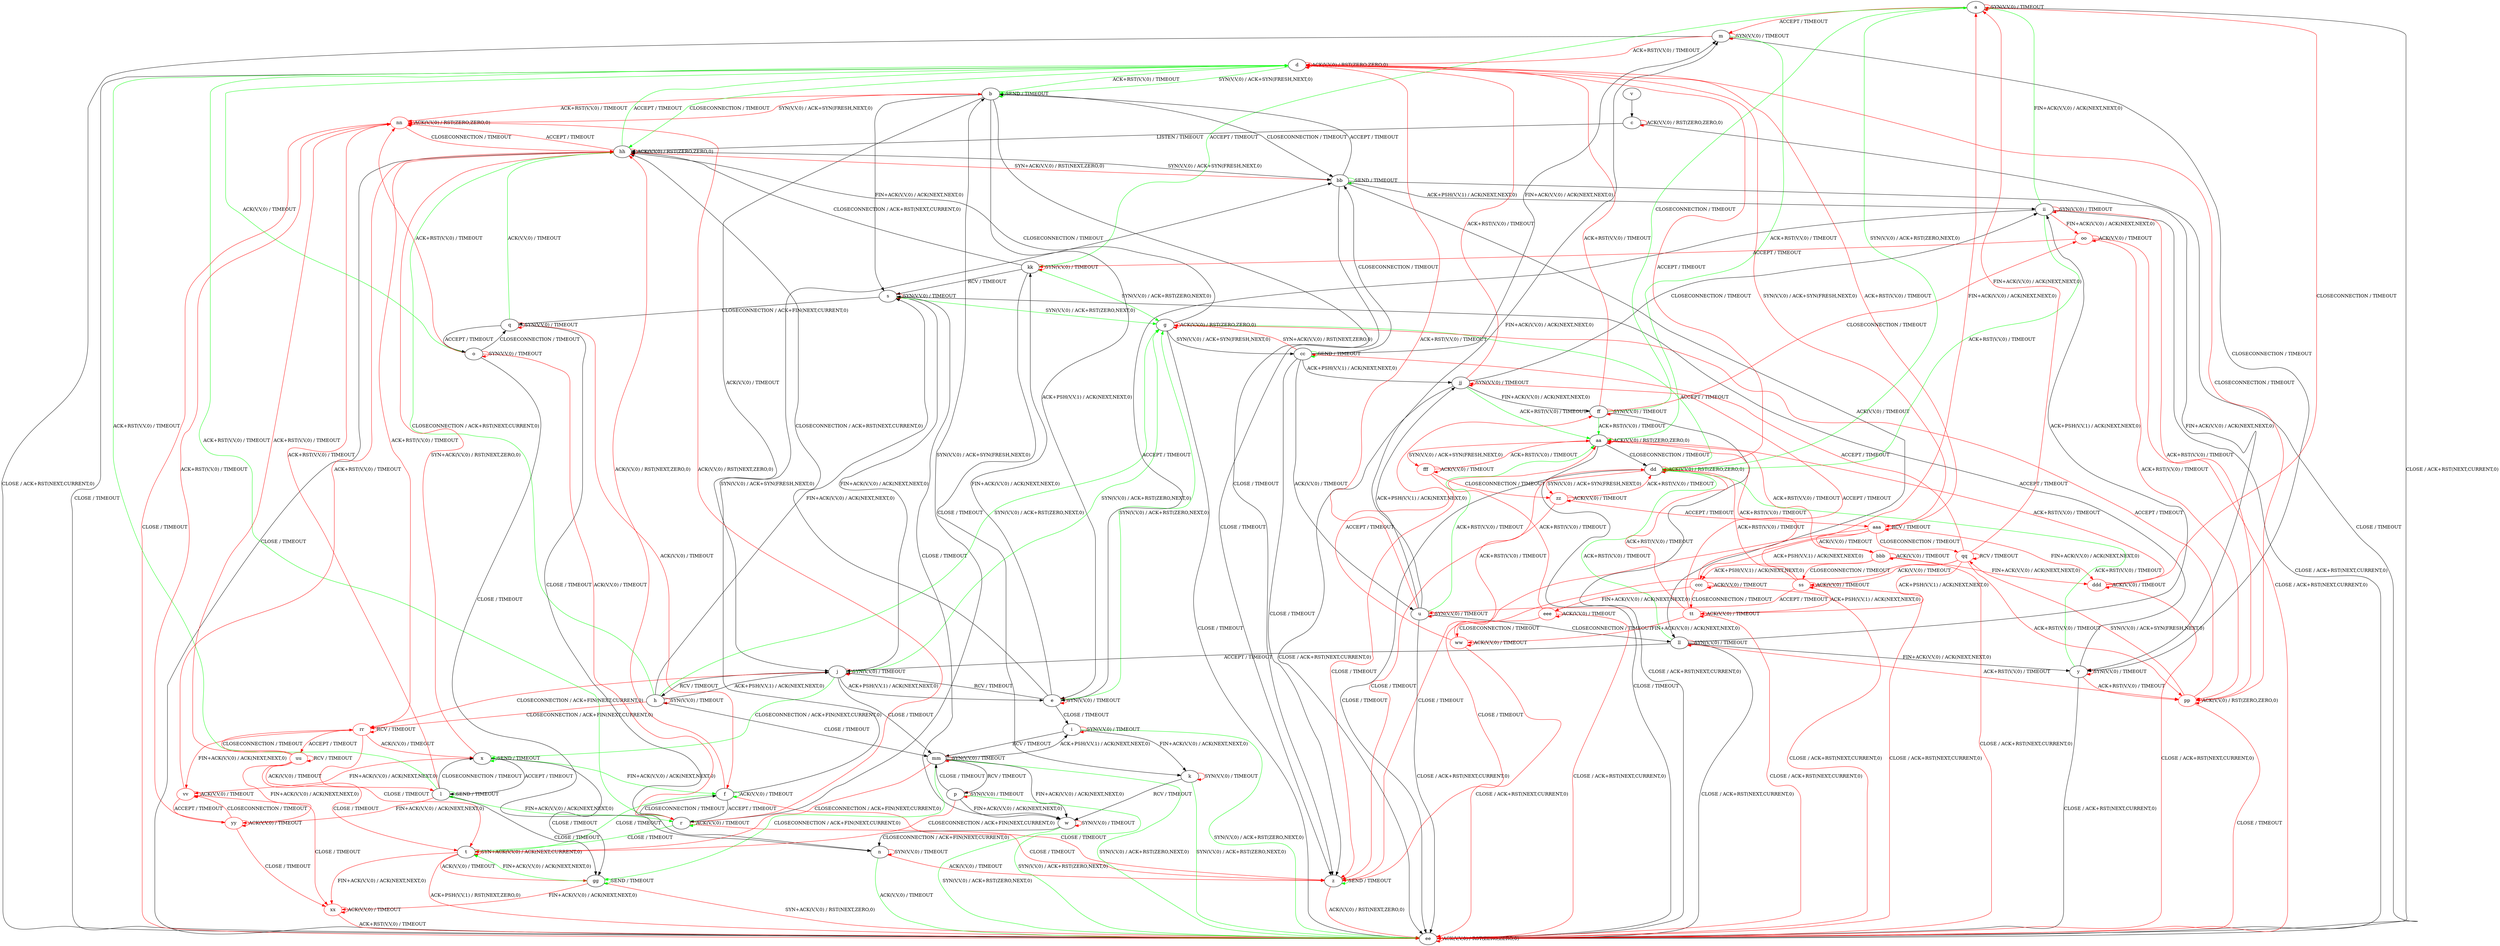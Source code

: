 digraph "" {
	graph ["Incoming time"=77.27739310264587,
		"Outgoing time"=78.66522669792175,
		Output="{'States': 58, 'Transitions': 871, 'Filename': '../results/tcp/TCP_Linux_Server-TCP_Windows8_Server-z3-2.dot'}",
		Reference="{'States': 58, 'Transitions': 685, 'Filename': '../subjects/tcp/TCP_Linux_Server.dot'}",
		Solver=z3,
		Updated="{'States': 39, 'Transitions': 495, 'Filename': '../subjects/tcp/TCP_Windows8_Server.dot'}",
		"f-measure"=0.5237288135593221,
		precision=0.6242424242424243,
		recall=0.4510948905109489
	];
	a -> a [key=0,
	color=red,
	label="SYN(V,V,0) / TIMEOUT"];
a -> m [key=0,
color=red,
label="ACCEPT / TIMEOUT"];
a -> dd [key=0,
color=green,
label="SYN(V,V,0) / ACK+RST(ZERO,NEXT,0)"];
a -> ee [key=0,
label="CLOSE / ACK+RST(NEXT,CURRENT,0)"];
a -> kk [key=0,
color=green,
label="ACCEPT / TIMEOUT"];
b -> b [key=0,
color=green,
label="SEND / TIMEOUT"];
b -> d [key=0,
color=green,
label="ACK+RST(V,V,0) / TIMEOUT"];
b -> e [key=0,
label="ACK+PSH(V,V,1) / ACK(NEXT,NEXT,0)"];
b -> j [key=0,
label="ACK(V,V,0) / TIMEOUT"];
b -> s [key=0,
label="FIN+ACK(V,V,0) / ACK(NEXT,NEXT,0)"];
b -> z [key=0,
label="CLOSE / TIMEOUT"];
b -> bb [key=0,
label="CLOSECONNECTION / TIMEOUT"];
nn [color=red];
b -> nn [key=0,
color=red,
label="ACK+RST(V,V,0) / TIMEOUT"];
c -> c [key=0,
color=red,
label="ACK(V,V,0) / RST(ZERO,ZERO,0)"];
c -> ee [key=0,
label="CLOSE / TIMEOUT"];
c -> hh [key=0,
label="LISTEN / TIMEOUT"];
d -> b [key=0,
color=green,
label="SYN(V,V,0) / ACK+SYN(FRESH,NEXT,0)"];
d -> d [key=0,
color=red,
label="ACK(V,V,0) / RST(ZERO,ZERO,0)"];
d -> ee [key=0,
label="CLOSE / TIMEOUT"];
d -> hh [key=0,
color=green,
label="CLOSECONNECTION / TIMEOUT"];
pp [color=red];
d -> pp [key=0,
color=red,
label="CLOSECONNECTION / TIMEOUT"];
aaa [color=red];
d -> aaa [key=0,
color=red,
label="SYN(V,V,0) / ACK+SYN(FRESH,NEXT,0)"];
e -> e [key=0,
color=red,
label="SYN(V,V,0) / TIMEOUT"];
e -> g [key=0,
color=green,
label="SYN(V,V,0) / ACK+RST(ZERO,NEXT,0)"];
e -> i [key=0,
label="CLOSE / TIMEOUT"];
e -> j [key=0,
label="RCV / TIMEOUT"];
e -> hh [key=0,
label="CLOSECONNECTION / ACK+RST(NEXT,CURRENT,0)"];
e -> kk [key=0,
label="FIN+ACK(V,V,0) / ACK(NEXT,NEXT,0)"];
f -> f [key=0,
color=green,
label="ACK(V,V,0) / TIMEOUT"];
f -> r [key=0,
label="ACCEPT / TIMEOUT"];
f -> t [key=0,
color=green,
label="CLOSE / TIMEOUT"];
f -> z [key=0,
color=red,
label="CLOSE / TIMEOUT"];
f -> bb [key=0,
label="SYN(V,V,0) / ACK+SYN(FRESH,NEXT,0)"];
f -> hh [key=0,
color=red,
label="ACK(V,V,0) / RST(NEXT,ZERO,0)"];
g -> g [key=0,
color=red,
label="ACK(V,V,0) / RST(ZERO,ZERO,0)"];
g -> cc [key=0,
label="SYN(V,V,0) / ACK+SYN(FRESH,NEXT,0)"];
g -> ee [key=0,
label="CLOSE / TIMEOUT"];
g -> hh [key=0,
label="CLOSECONNECTION / TIMEOUT"];
h -> g [key=0,
color=green,
label="SYN(V,V,0) / ACK+RST(ZERO,NEXT,0)"];
h -> h [key=0,
color=red,
label="SYN(V,V,0) / TIMEOUT"];
h -> j [key=0,
label="ACK+PSH(V,V,1) / ACK(NEXT,NEXT,0)"];
h -> s [key=0,
label="FIN+ACK(V,V,0) / ACK(NEXT,NEXT,0)"];
h -> hh [key=0,
color=green,
label="CLOSECONNECTION / ACK+RST(NEXT,CURRENT,0)"];
h -> mm [key=0,
label="CLOSE / TIMEOUT"];
rr [color=red];
h -> rr [key=0,
color=red,
label="CLOSECONNECTION / ACK+FIN(NEXT,CURRENT,0)"];
i -> i [key=0,
color=red,
label="SYN(V,V,0) / TIMEOUT"];
i -> k [key=0,
label="FIN+ACK(V,V,0) / ACK(NEXT,NEXT,0)"];
i -> ee [key=0,
color=green,
label="SYN(V,V,0) / ACK+RST(ZERO,NEXT,0)"];
i -> mm [key=0,
label="RCV / TIMEOUT"];
j -> e [key=0,
label="ACK+PSH(V,V,1) / ACK(NEXT,NEXT,0)"];
j -> g [key=0,
color=green,
label="SYN(V,V,0) / ACK+RST(ZERO,NEXT,0)"];
j -> h [key=0,
label="RCV / TIMEOUT"];
j -> j [key=0,
color=red,
label="SYN(V,V,0) / TIMEOUT"];
j -> s [key=0,
label="FIN+ACK(V,V,0) / ACK(NEXT,NEXT,0)"];
j -> x [key=0,
color=green,
label="CLOSECONNECTION / ACK+FIN(NEXT,CURRENT,0)"];
j -> mm [key=0,
label="CLOSE / TIMEOUT"];
j -> rr [key=0,
color=red,
label="CLOSECONNECTION / ACK+FIN(NEXT,CURRENT,0)"];
k -> k [key=0,
color=red,
label="SYN(V,V,0) / TIMEOUT"];
k -> w [key=0,
label="RCV / TIMEOUT"];
k -> ee [key=0,
color=green,
label="SYN(V,V,0) / ACK+RST(ZERO,NEXT,0)"];
l -> d [key=0,
color=green,
label="ACK+RST(V,V,0) / TIMEOUT"];
l -> l [key=0,
color=green,
label="SEND / TIMEOUT"];
l -> r [key=0,
color=green,
label="FIN+ACK(V,V,0) / ACK(NEXT,NEXT,0)"];
l -> x [key=0,
label="CLOSECONNECTION / TIMEOUT"];
l -> gg [key=0,
label="CLOSE / TIMEOUT"];
l -> nn [key=0,
color=red,
label="ACK+RST(V,V,0) / TIMEOUT"];
yy [color=red];
l -> yy [key=0,
color=red,
label="FIN+ACK(V,V,0) / ACK(NEXT,NEXT,0)"];
m -> d [key=0,
color=red,
label="ACK+RST(V,V,0) / TIMEOUT"];
m -> m [key=0,
color=red,
label="SYN(V,V,0) / TIMEOUT"];
m -> y [key=0,
label="CLOSECONNECTION / TIMEOUT"];
m -> aa [key=0,
color=green,
label="ACK+RST(V,V,0) / TIMEOUT"];
m -> ee [key=0,
label="CLOSE / ACK+RST(NEXT,CURRENT,0)"];
n -> n [key=0,
color=red,
label="SYN(V,V,0) / TIMEOUT"];
n -> z [key=0,
color=red,
label="ACK(V,V,0) / TIMEOUT"];
n -> ee [key=0,
color=green,
label="ACK(V,V,0) / TIMEOUT"];
o -> d [key=0,
color=green,
label="ACK(V,V,0) / TIMEOUT"];
o -> n [key=0,
label="CLOSE / TIMEOUT"];
o -> o [key=0,
color=red,
label="SYN(V,V,0) / TIMEOUT"];
o -> q [key=0,
label="CLOSECONNECTION / TIMEOUT"];
o -> r [key=0,
color=red,
label="ACK(V,V,0) / TIMEOUT"];
o -> nn [key=0,
color=red,
label="ACK+RST(V,V,0) / TIMEOUT"];
p -> p [key=0,
color=red,
label="SYN(V,V,0) / TIMEOUT"];
p -> t [key=0,
color=red,
label="CLOSECONNECTION / ACK+FIN(NEXT,CURRENT,0)"];
p -> w [key=0,
label="FIN+ACK(V,V,0) / ACK(NEXT,NEXT,0)"];
p -> ee [key=0,
color=green,
label="SYN(V,V,0) / ACK+RST(ZERO,NEXT,0)"];
p -> mm [key=0,
label="CLOSE / TIMEOUT"];
q -> f [key=0,
color=red,
label="ACK(V,V,0) / TIMEOUT"];
q -> n [key=0,
label="CLOSE / TIMEOUT"];
q -> o [key=0,
label="ACCEPT / TIMEOUT"];
q -> q [key=0,
color=red,
label="SYN(V,V,0) / TIMEOUT"];
q -> hh [key=0,
color=green,
label="ACK(V,V,0) / TIMEOUT"];
r -> b [key=0,
label="SYN(V,V,0) / ACK+SYN(FRESH,NEXT,0)"];
r -> d [key=0,
color=green,
label="ACK+RST(V,V,0) / TIMEOUT"];
r -> f [key=0,
label="CLOSECONNECTION / TIMEOUT"];
r -> r [key=0,
color=green,
label="ACK(V,V,0) / TIMEOUT"];
r -> t [key=0,
color=green,
label="CLOSE / TIMEOUT"];
r -> z [key=0,
color=red,
label="CLOSE / TIMEOUT"];
r -> nn [key=0,
color=red,
label="ACK(V,V,0) / RST(NEXT,ZERO,0)"];
s -> g [key=0,
color=green,
label="SYN(V,V,0) / ACK+RST(ZERO,NEXT,0)"];
s -> q [key=0,
label="CLOSECONNECTION / ACK+FIN(NEXT,CURRENT,0)"];
s -> s [key=0,
color=red,
label="SYN(V,V,0) / TIMEOUT"];
s -> w [key=0,
label="CLOSE / TIMEOUT"];
t -> t [key=0,
color=red,
label="SYN+ACK(V,V,0) / ACK(NEXT,CURRENT,0)"];
t -> ee [key=0,
color=red,
label="ACK+PSH(V,V,1) / RST(NEXT,ZERO,0)"];
t -> gg [key=0,
color=red,
label="ACK(V,V,0) / TIMEOUT"];
xx [color=red];
t -> xx [key=0,
color=red,
label="FIN+ACK(V,V,0) / ACK(NEXT,NEXT,0)"];
u -> d [key=0,
color=red,
label="ACK+RST(V,V,0) / TIMEOUT"];
u -> m [key=0,
label="FIN+ACK(V,V,0) / ACK(NEXT,NEXT,0)"];
u -> u [key=0,
color=red,
label="SYN(V,V,0) / TIMEOUT"];
u -> aa [key=0,
color=green,
label="ACK+RST(V,V,0) / TIMEOUT"];
u -> ee [key=0,
label="CLOSE / ACK+RST(NEXT,CURRENT,0)"];
u -> jj [key=0,
label="ACK+PSH(V,V,1) / ACK(NEXT,NEXT,0)"];
u -> ll [key=0,
label="CLOSECONNECTION / TIMEOUT"];
v -> c [key=0];
w -> n [key=0,
label="CLOSECONNECTION / ACK+FIN(NEXT,CURRENT,0)"];
w -> w [key=0,
color=red,
label="SYN(V,V,0) / TIMEOUT"];
w -> ee [key=0,
color=green,
label="SYN(V,V,0) / ACK+RST(ZERO,NEXT,0)"];
x -> f [key=0,
color=green,
label="FIN+ACK(V,V,0) / ACK(NEXT,NEXT,0)"];
x -> l [key=0,
label="ACCEPT / TIMEOUT"];
x -> x [key=0,
color=green,
label="SEND / TIMEOUT"];
x -> gg [key=0,
label="CLOSE / TIMEOUT"];
x -> hh [key=0,
color=red,
label="SYN+ACK(V,V,0) / RST(NEXT,ZERO,0)"];
vv [color=red];
x -> vv [key=0,
color=red,
label="FIN+ACK(V,V,0) / ACK(NEXT,NEXT,0)"];
y -> s [key=0,
label="ACCEPT / TIMEOUT"];
y -> y [key=0,
color=red,
label="SYN(V,V,0) / TIMEOUT"];
y -> dd [key=0,
color=green,
label="ACK+RST(V,V,0) / TIMEOUT"];
y -> ee [key=0,
label="CLOSE / ACK+RST(NEXT,CURRENT,0)"];
y -> pp [key=0,
color=red,
label="ACK+RST(V,V,0) / TIMEOUT"];
z -> z [key=0,
color=green,
label="SEND / TIMEOUT"];
z -> ee [key=0,
color=red,
label="ACK(V,V,0) / RST(NEXT,ZERO,0)"];
aa -> aa [key=0,
color=red,
label="ACK(V,V,0) / RST(ZERO,ZERO,0)"];
aa -> dd [key=0,
label="CLOSECONNECTION / TIMEOUT"];
aa -> ee [key=0,
label="CLOSE / TIMEOUT"];
fff [color=red];
aa -> fff [key=0,
color=red,
label="SYN(V,V,0) / ACK+SYN(FRESH,NEXT,0)"];
bb -> b [key=0,
label="ACCEPT / TIMEOUT"];
bb -> y [key=0,
label="FIN+ACK(V,V,0) / ACK(NEXT,NEXT,0)"];
bb -> z [key=0,
label="CLOSE / TIMEOUT"];
bb -> bb [key=0,
color=green,
label="SEND / TIMEOUT"];
bb -> hh [key=0,
color=red,
label="SYN+ACK(V,V,0) / RST(NEXT,ZERO,0)"];
bb -> ii [key=0,
label="ACK+PSH(V,V,1) / ACK(NEXT,NEXT,0)"];
bb -> ll [key=0,
label="ACK(V,V,0) / TIMEOUT"];
cc -> g [key=0,
color=red,
label="SYN+ACK(V,V,0) / RST(NEXT,ZERO,0)"];
cc -> m [key=0,
label="FIN+ACK(V,V,0) / ACK(NEXT,NEXT,0)"];
cc -> u [key=0,
label="ACK(V,V,0) / TIMEOUT"];
cc -> z [key=0,
label="CLOSE / TIMEOUT"];
cc -> bb [key=0,
label="CLOSECONNECTION / TIMEOUT"];
cc -> cc [key=0,
color=green,
label="SEND / TIMEOUT"];
cc -> jj [key=0,
label="ACK+PSH(V,V,1) / ACK(NEXT,NEXT,0)"];
dd -> d [key=0,
color=red,
label="ACCEPT / TIMEOUT"];
dd -> g [key=0,
color=green,
label="ACCEPT / TIMEOUT"];
dd -> dd [key=0,
color=red,
label="ACK(V,V,0) / RST(ZERO,ZERO,0)"];
dd -> ee [key=0,
label="CLOSE / TIMEOUT"];
zz [color=red];
dd -> zz [key=0,
color=red,
label="SYN(V,V,0) / ACK+SYN(FRESH,NEXT,0)"];
ee -> ee [key=0,
color=red,
label="ACK(V,V,0) / RST(ZERO,ZERO,0)"];
ff -> a [key=0,
color=green,
label="CLOSECONNECTION / TIMEOUT"];
ff -> d [key=0,
color=red,
label="ACK+RST(V,V,0) / TIMEOUT"];
ff -> aa [key=0,
color=green,
label="ACK+RST(V,V,0) / TIMEOUT"];
ff -> ee [key=0,
label="CLOSE / ACK+RST(NEXT,CURRENT,0)"];
ff -> ff [key=0,
color=red,
label="SYN(V,V,0) / TIMEOUT"];
oo [color=red];
ff -> oo [key=0,
color=red,
label="CLOSECONNECTION / TIMEOUT"];
gg -> t [key=0,
color=green,
label="FIN+ACK(V,V,0) / ACK(NEXT,NEXT,0)"];
gg -> ee [key=0,
color=red,
label="SYN+ACK(V,V,0) / RST(NEXT,ZERO,0)"];
gg -> gg [key=0,
color=green,
label="SEND / TIMEOUT"];
gg -> xx [key=0,
color=red,
label="FIN+ACK(V,V,0) / ACK(NEXT,NEXT,0)"];
hh -> d [key=0,
color=green,
label="ACCEPT / TIMEOUT"];
hh -> bb [key=0,
label="SYN(V,V,0) / ACK+SYN(FRESH,NEXT,0)"];
hh -> ee [key=0,
label="CLOSE / TIMEOUT"];
hh -> hh [key=0,
color=red,
label="ACK(V,V,0) / RST(ZERO,ZERO,0)"];
hh -> nn [key=0,
color=red,
label="ACCEPT / TIMEOUT"];
ii -> a [key=0,
color=green,
label="FIN+ACK(V,V,0) / ACK(NEXT,NEXT,0)"];
ii -> e [key=0,
label="ACCEPT / TIMEOUT"];
ii -> dd [key=0,
color=green,
label="ACK+RST(V,V,0) / TIMEOUT"];
ii -> ee [key=0,
label="CLOSE / ACK+RST(NEXT,CURRENT,0)"];
ii -> ii [key=0,
color=red,
label="SYN(V,V,0) / TIMEOUT"];
ii -> oo [key=0,
color=red,
label="FIN+ACK(V,V,0) / ACK(NEXT,NEXT,0)"];
ii -> pp [key=0,
color=red,
label="ACK+RST(V,V,0) / TIMEOUT"];
jj -> d [key=0,
color=red,
label="ACK+RST(V,V,0) / TIMEOUT"];
jj -> aa [key=0,
color=green,
label="ACK+RST(V,V,0) / TIMEOUT"];
jj -> ee [key=0,
label="CLOSE / ACK+RST(NEXT,CURRENT,0)"];
jj -> ff [key=0,
label="FIN+ACK(V,V,0) / ACK(NEXT,NEXT,0)"];
jj -> ii [key=0,
label="CLOSECONNECTION / TIMEOUT"];
jj -> jj [key=0,
color=red,
label="SYN(V,V,0) / TIMEOUT"];
kk -> g [key=0,
color=green,
label="SYN(V,V,0) / ACK+RST(ZERO,NEXT,0)"];
kk -> k [key=0,
label="CLOSE / TIMEOUT"];
kk -> s [key=0,
label="RCV / TIMEOUT"];
kk -> hh [key=0,
label="CLOSECONNECTION / ACK+RST(NEXT,CURRENT,0)"];
kk -> kk [key=0,
color=red,
label="SYN(V,V,0) / TIMEOUT"];
ll -> j [key=0,
label="ACCEPT / TIMEOUT"];
ll -> y [key=0,
label="FIN+ACK(V,V,0) / ACK(NEXT,NEXT,0)"];
ll -> dd [key=0,
color=green,
label="ACK+RST(V,V,0) / TIMEOUT"];
ll -> ee [key=0,
label="CLOSE / ACK+RST(NEXT,CURRENT,0)"];
ll -> ii [key=0,
label="ACK+PSH(V,V,1) / ACK(NEXT,NEXT,0)"];
ll -> ll [key=0,
color=red,
label="SYN(V,V,0) / TIMEOUT"];
ll -> pp [key=0,
color=red,
label="ACK+RST(V,V,0) / TIMEOUT"];
mm -> i [key=0,
label="ACK+PSH(V,V,1) / ACK(NEXT,NEXT,0)"];
mm -> p [key=0,
label="RCV / TIMEOUT"];
mm -> t [key=0,
color=red,
label="CLOSECONNECTION / ACK+FIN(NEXT,CURRENT,0)"];
mm -> w [key=0,
label="FIN+ACK(V,V,0) / ACK(NEXT,NEXT,0)"];
mm -> ee [key=0,
color=green,
label="SYN(V,V,0) / ACK+RST(ZERO,NEXT,0)"];
mm -> gg [key=0,
color=green,
label="CLOSECONNECTION / ACK+FIN(NEXT,CURRENT,0)"];
mm -> mm [key=0,
color=red,
label="SYN(V,V,0) / TIMEOUT"];
nn -> b [key=0,
color=red,
label="SYN(V,V,0) / ACK+SYN(FRESH,NEXT,0)"];
nn -> ee [key=0,
color=red,
label="CLOSE / TIMEOUT"];
nn -> hh [key=0,
color=red,
label="CLOSECONNECTION / TIMEOUT"];
nn -> nn [key=0,
color=red,
label="ACK(V,V,0) / RST(ZERO,ZERO,0)"];
oo -> ee [key=0,
color=red,
label="CLOSE / ACK+RST(NEXT,CURRENT,0)"];
oo -> kk [key=0,
color=red,
label="ACCEPT / TIMEOUT"];
oo -> oo [key=0,
color=red,
label="ACK(V,V,0) / TIMEOUT"];
oo -> pp [key=0,
color=red,
label="ACK+RST(V,V,0) / TIMEOUT"];
pp -> g [key=0,
color=red,
label="ACCEPT / TIMEOUT"];
pp -> ee [key=0,
color=red,
label="CLOSE / TIMEOUT"];
pp -> pp [key=0,
color=red,
label="ACK(V,V,0) / RST(ZERO,ZERO,0)"];
qq [color=red];
pp -> qq [key=0,
color=red,
label="SYN(V,V,0) / ACK+SYN(FRESH,NEXT,0)"];
qq -> a [key=0,
color=red,
label="FIN+ACK(V,V,0) / ACK(NEXT,NEXT,0)"];
qq -> z [key=0,
color=red,
label="CLOSE / TIMEOUT"];
qq -> cc [key=0,
color=red,
label="ACCEPT / TIMEOUT"];
qq -> pp [key=0,
color=red,
label="ACK+RST(V,V,0) / TIMEOUT"];
qq -> qq [key=0,
color=red,
label="RCV / TIMEOUT"];
ss [color=red];
qq -> ss [key=0,
color=red,
label="ACK(V,V,0) / TIMEOUT"];
tt [color=red];
qq -> tt [key=0,
color=red,
label="ACK+PSH(V,V,1) / ACK(NEXT,NEXT,0)"];
rr -> t [key=0,
color=red,
label="CLOSE / TIMEOUT"];
rr -> x [key=0,
color=red,
label="ACK(V,V,0) / TIMEOUT"];
rr -> hh [key=0,
color=red,
label="ACK+RST(V,V,0) / TIMEOUT"];
rr -> rr [key=0,
color=red,
label="RCV / TIMEOUT"];
uu [color=red];
rr -> uu [key=0,
color=red,
label="ACCEPT / TIMEOUT"];
rr -> vv [key=0,
color=red,
label="FIN+ACK(V,V,0) / ACK(NEXT,NEXT,0)"];
ss -> a [key=0,
color=red,
label="FIN+ACK(V,V,0) / ACK(NEXT,NEXT,0)"];
ss -> u [key=0,
color=red,
label="ACCEPT / TIMEOUT"];
ss -> dd [key=0,
color=red,
label="ACK+RST(V,V,0) / TIMEOUT"];
ss -> ee [key=0,
color=red,
label="CLOSE / ACK+RST(NEXT,CURRENT,0)"];
ss -> ss [key=0,
color=red,
label="ACK(V,V,0) / TIMEOUT"];
ss -> tt [key=0,
color=red,
label="ACK+PSH(V,V,1) / ACK(NEXT,NEXT,0)"];
tt -> dd [key=0,
color=red,
label="ACK+RST(V,V,0) / TIMEOUT"];
tt -> ee [key=0,
color=red,
label="CLOSE / ACK+RST(NEXT,CURRENT,0)"];
tt -> jj [key=0,
color=red,
label="ACCEPT / TIMEOUT"];
tt -> tt [key=0,
color=red,
label="ACK(V,V,0) / TIMEOUT"];
ww [color=red];
tt -> ww [key=0,
color=red,
label="FIN+ACK(V,V,0) / ACK(NEXT,NEXT,0)"];
uu -> l [key=0,
color=red,
label="ACK(V,V,0) / TIMEOUT"];
uu -> t [key=0,
color=red,
label="CLOSE / TIMEOUT"];
uu -> nn [key=0,
color=red,
label="ACK+RST(V,V,0) / TIMEOUT"];
uu -> rr [key=0,
color=red,
label="CLOSECONNECTION / TIMEOUT"];
uu -> uu [key=0,
color=red,
label="RCV / TIMEOUT"];
uu -> yy [key=0,
color=red,
label="FIN+ACK(V,V,0) / ACK(NEXT,NEXT,0)"];
vv -> hh [key=0,
color=red,
label="ACK+RST(V,V,0) / TIMEOUT"];
vv -> vv [key=0,
color=red,
label="ACK(V,V,0) / TIMEOUT"];
vv -> xx [key=0,
color=red,
label="CLOSE / TIMEOUT"];
vv -> yy [key=0,
color=red,
label="ACCEPT / TIMEOUT"];
ww -> dd [key=0,
color=red,
label="ACK+RST(V,V,0) / TIMEOUT"];
ww -> ee [key=0,
color=red,
label="CLOSE / ACK+RST(NEXT,CURRENT,0)"];
ww -> ff [key=0,
color=red,
label="ACCEPT / TIMEOUT"];
ww -> ww [key=0,
color=red,
label="ACK(V,V,0) / TIMEOUT"];
xx -> ee [key=0,
color=red,
label="ACK+RST(V,V,0) / TIMEOUT"];
xx -> xx [key=0,
color=red,
label="ACK(V,V,0) / TIMEOUT"];
yy -> nn [key=0,
color=red,
label="ACK+RST(V,V,0) / TIMEOUT"];
yy -> vv [key=0,
color=red,
label="CLOSECONNECTION / TIMEOUT"];
yy -> xx [key=0,
color=red,
label="CLOSE / TIMEOUT"];
yy -> yy [key=0,
color=red,
label="ACK(V,V,0) / TIMEOUT"];
zz -> z [key=0,
color=red,
label="CLOSE / TIMEOUT"];
zz -> dd [key=0,
color=red,
label="ACK+RST(V,V,0) / TIMEOUT"];
zz -> zz [key=0,
color=red,
label="ACK(V,V,0) / TIMEOUT"];
zz -> aaa [key=0,
color=red,
label="ACCEPT / TIMEOUT"];
aaa -> d [key=0,
color=red,
label="ACK+RST(V,V,0) / TIMEOUT"];
aaa -> z [key=0,
color=red,
label="CLOSE / TIMEOUT"];
aaa -> qq [key=0,
color=red,
label="CLOSECONNECTION / TIMEOUT"];
aaa -> aaa [key=0,
color=red,
label="RCV / TIMEOUT"];
bbb [color=red];
aaa -> bbb [key=0,
color=red,
label="ACK(V,V,0) / TIMEOUT"];
ccc [color=red];
aaa -> ccc [key=0,
color=red,
label="ACK+PSH(V,V,1) / ACK(NEXT,NEXT,0)"];
ddd [color=red];
aaa -> ddd [key=0,
color=red,
label="FIN+ACK(V,V,0) / ACK(NEXT,NEXT,0)"];
bbb -> aa [key=0,
color=red,
label="ACK+RST(V,V,0) / TIMEOUT"];
bbb -> ee [key=0,
color=red,
label="CLOSE / ACK+RST(NEXT,CURRENT,0)"];
bbb -> ss [key=0,
color=red,
label="CLOSECONNECTION / TIMEOUT"];
bbb -> bbb [key=0,
color=red,
label="ACK(V,V,0) / TIMEOUT"];
bbb -> ccc [key=0,
color=red,
label="ACK+PSH(V,V,1) / ACK(NEXT,NEXT,0)"];
bbb -> ddd [key=0,
color=red,
label="FIN+ACK(V,V,0) / ACK(NEXT,NEXT,0)"];
ccc -> aa [key=0,
color=red,
label="ACK+RST(V,V,0) / TIMEOUT"];
ccc -> ee [key=0,
color=red,
label="CLOSE / ACK+RST(NEXT,CURRENT,0)"];
ccc -> tt [key=0,
color=red,
label="CLOSECONNECTION / TIMEOUT"];
ccc -> ccc [key=0,
color=red,
label="ACK(V,V,0) / TIMEOUT"];
eee [color=red];
ccc -> eee [key=0,
color=red,
label="FIN+ACK(V,V,0) / ACK(NEXT,NEXT,0)"];
ddd -> a [key=0,
color=red,
label="CLOSECONNECTION / TIMEOUT"];
ddd -> aa [key=0,
color=red,
label="ACK+RST(V,V,0) / TIMEOUT"];
ddd -> ee [key=0,
color=red,
label="CLOSE / ACK+RST(NEXT,CURRENT,0)"];
ddd -> ddd [key=0,
color=red,
label="ACK(V,V,0) / TIMEOUT"];
eee -> aa [key=0,
color=red,
label="ACK+RST(V,V,0) / TIMEOUT"];
eee -> ee [key=0,
color=red,
label="CLOSE / ACK+RST(NEXT,CURRENT,0)"];
eee -> ww [key=0,
color=red,
label="CLOSECONNECTION / TIMEOUT"];
eee -> eee [key=0,
color=red,
label="ACK(V,V,0) / TIMEOUT"];
fff -> z [key=0,
color=red,
label="CLOSE / TIMEOUT"];
fff -> aa [key=0,
color=red,
label="ACK+RST(V,V,0) / TIMEOUT"];
fff -> zz [key=0,
color=red,
label="CLOSECONNECTION / TIMEOUT"];
fff -> fff [key=0,
color=red,
label="ACK(V,V,0) / TIMEOUT"];
}
